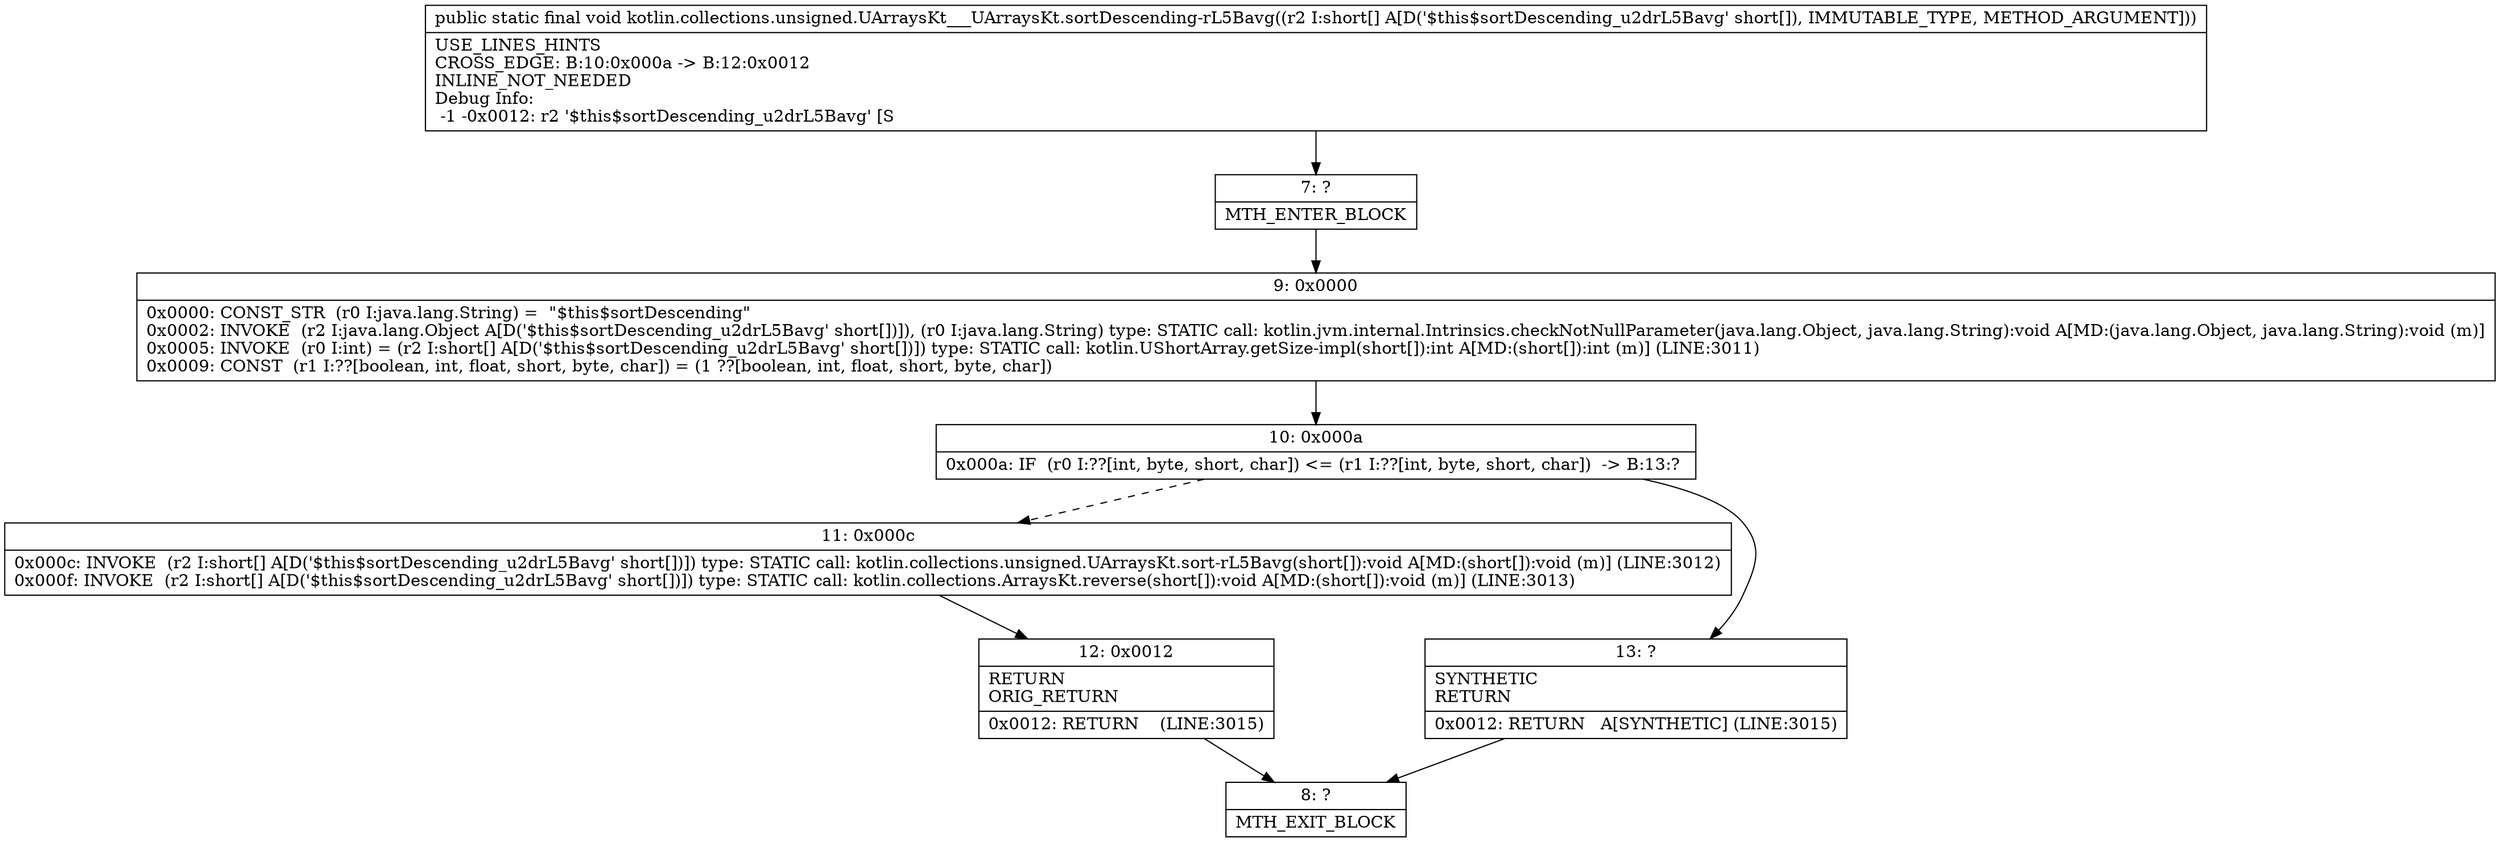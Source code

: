 digraph "CFG forkotlin.collections.unsigned.UArraysKt___UArraysKt.sortDescending\-rL5Bavg([S)V" {
Node_7 [shape=record,label="{7\:\ ?|MTH_ENTER_BLOCK\l}"];
Node_9 [shape=record,label="{9\:\ 0x0000|0x0000: CONST_STR  (r0 I:java.lang.String) =  \"$this$sortDescending\" \l0x0002: INVOKE  (r2 I:java.lang.Object A[D('$this$sortDescending_u2drL5Bavg' short[])]), (r0 I:java.lang.String) type: STATIC call: kotlin.jvm.internal.Intrinsics.checkNotNullParameter(java.lang.Object, java.lang.String):void A[MD:(java.lang.Object, java.lang.String):void (m)]\l0x0005: INVOKE  (r0 I:int) = (r2 I:short[] A[D('$this$sortDescending_u2drL5Bavg' short[])]) type: STATIC call: kotlin.UShortArray.getSize\-impl(short[]):int A[MD:(short[]):int (m)] (LINE:3011)\l0x0009: CONST  (r1 I:??[boolean, int, float, short, byte, char]) = (1 ??[boolean, int, float, short, byte, char]) \l}"];
Node_10 [shape=record,label="{10\:\ 0x000a|0x000a: IF  (r0 I:??[int, byte, short, char]) \<= (r1 I:??[int, byte, short, char])  \-\> B:13:? \l}"];
Node_11 [shape=record,label="{11\:\ 0x000c|0x000c: INVOKE  (r2 I:short[] A[D('$this$sortDescending_u2drL5Bavg' short[])]) type: STATIC call: kotlin.collections.unsigned.UArraysKt.sort\-rL5Bavg(short[]):void A[MD:(short[]):void (m)] (LINE:3012)\l0x000f: INVOKE  (r2 I:short[] A[D('$this$sortDescending_u2drL5Bavg' short[])]) type: STATIC call: kotlin.collections.ArraysKt.reverse(short[]):void A[MD:(short[]):void (m)] (LINE:3013)\l}"];
Node_12 [shape=record,label="{12\:\ 0x0012|RETURN\lORIG_RETURN\l|0x0012: RETURN    (LINE:3015)\l}"];
Node_8 [shape=record,label="{8\:\ ?|MTH_EXIT_BLOCK\l}"];
Node_13 [shape=record,label="{13\:\ ?|SYNTHETIC\lRETURN\l|0x0012: RETURN   A[SYNTHETIC] (LINE:3015)\l}"];
MethodNode[shape=record,label="{public static final void kotlin.collections.unsigned.UArraysKt___UArraysKt.sortDescending\-rL5Bavg((r2 I:short[] A[D('$this$sortDescending_u2drL5Bavg' short[]), IMMUTABLE_TYPE, METHOD_ARGUMENT]))  | USE_LINES_HINTS\lCROSS_EDGE: B:10:0x000a \-\> B:12:0x0012\lINLINE_NOT_NEEDED\lDebug Info:\l  \-1 \-0x0012: r2 '$this$sortDescending_u2drL5Bavg' [S\l}"];
MethodNode -> Node_7;Node_7 -> Node_9;
Node_9 -> Node_10;
Node_10 -> Node_11[style=dashed];
Node_10 -> Node_13;
Node_11 -> Node_12;
Node_12 -> Node_8;
Node_13 -> Node_8;
}

